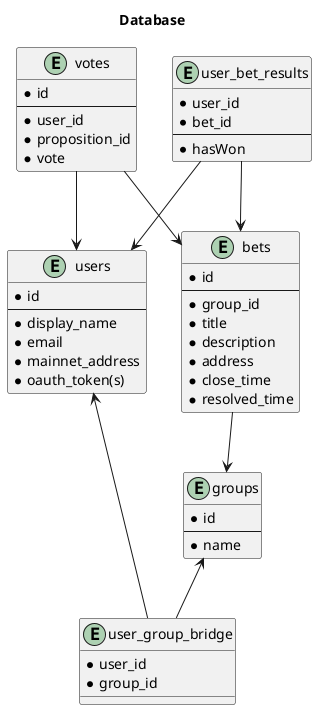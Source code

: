 @startuml database

title Database

entity users {
    * id
    ---
    * display_name
    * email
    * mainnet_address
    * oauth_token(s)
}

entity groups {
    * id
    ---
    * name
}

entity user_group_bridge {
    * user_id
    * group_id
}

entity bets {
    * id
    ---
    * group_id
    * title
    * description
    * address
    * close_time
    * resolved_time
}

entity votes {
    * id
    ---
    * user_id
    * proposition_id
    * vote
}

entity user_bet_results {
    * user_id
    * bet_id
    ---
    * hasWon
}

users <-- user_group_bridge
groups <-- user_group_bridge
bets --> groups
votes --> users
votes --> bets
user_bet_results --> users
user_bet_results --> bets

@enduml